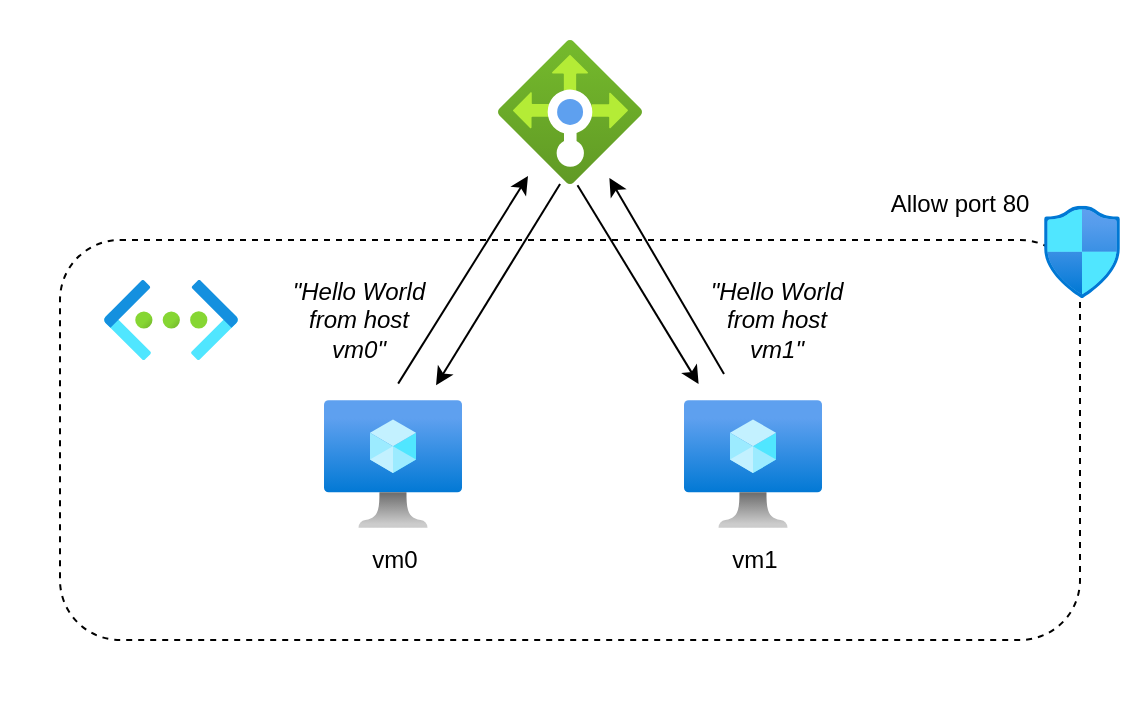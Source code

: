 <mxfile version="14.6.13" type="device"><diagram id="LQniBdUjhZRI9Dgf2bTS" name="Page-1"><mxGraphModel dx="708" dy="522" grid="1" gridSize="10" guides="1" tooltips="1" connect="1" arrows="1" fold="1" page="1" pageScale="1" pageWidth="827" pageHeight="1169" math="0" shadow="0"><root><mxCell id="0"/><mxCell id="TdeZAZ2MEvEJhcBAHtZh-25" value="Background" parent="0"/><mxCell id="TdeZAZ2MEvEJhcBAHtZh-26" value="" style="rounded=1;whiteSpace=wrap;html=1;fillColor=none;dashed=1;" vertex="1" parent="TdeZAZ2MEvEJhcBAHtZh-25"><mxGeometry x="140" y="120" width="510" height="200" as="geometry"/></mxCell><mxCell id="1" value="Foreground" parent="0"/><mxCell id="TdeZAZ2MEvEJhcBAHtZh-1" value="" style="aspect=fixed;html=1;points=[];align=center;image;fontSize=12;image=img/lib/azure2/networking/Load_Balancers.svg;" vertex="1" parent="1"><mxGeometry x="359" y="20" width="72" height="72" as="geometry"/></mxCell><mxCell id="TdeZAZ2MEvEJhcBAHtZh-2" value="" style="aspect=fixed;html=1;points=[];align=center;image;fontSize=12;image=img/lib/azure2/networking/Virtual_Networks.svg;" vertex="1" parent="1"><mxGeometry x="162" y="140" width="67" height="40" as="geometry"/></mxCell><mxCell id="TdeZAZ2MEvEJhcBAHtZh-7" value="" style="group" vertex="1" connectable="0" parent="1"><mxGeometry x="452" y="200" width="69" height="90" as="geometry"/></mxCell><mxCell id="TdeZAZ2MEvEJhcBAHtZh-5" value="" style="aspect=fixed;html=1;points=[];align=center;image;fontSize=12;image=img/lib/azure2/compute/Virtual_Machine.svg;dashed=1;fillColor=none;" vertex="1" parent="TdeZAZ2MEvEJhcBAHtZh-7"><mxGeometry width="69" height="64" as="geometry"/></mxCell><mxCell id="TdeZAZ2MEvEJhcBAHtZh-6" value="vm1" style="text;html=1;align=center;verticalAlign=middle;resizable=0;points=[];autosize=1;strokeColor=none;" vertex="1" parent="TdeZAZ2MEvEJhcBAHtZh-7"><mxGeometry x="14.5" y="70" width="40" height="20" as="geometry"/></mxCell><mxCell id="TdeZAZ2MEvEJhcBAHtZh-8" value="" style="group" vertex="1" connectable="0" parent="1"><mxGeometry x="272" y="200" width="69" height="90" as="geometry"/></mxCell><mxCell id="TdeZAZ2MEvEJhcBAHtZh-9" value="" style="aspect=fixed;html=1;points=[];align=center;image;fontSize=12;image=img/lib/azure2/compute/Virtual_Machine.svg;dashed=1;fillColor=none;" vertex="1" parent="TdeZAZ2MEvEJhcBAHtZh-8"><mxGeometry width="69" height="64" as="geometry"/></mxCell><mxCell id="TdeZAZ2MEvEJhcBAHtZh-10" value="vm0" style="text;html=1;align=center;verticalAlign=middle;resizable=0;points=[];autosize=1;strokeColor=none;" vertex="1" parent="TdeZAZ2MEvEJhcBAHtZh-8"><mxGeometry x="14.5" y="70" width="40" height="20" as="geometry"/></mxCell><mxCell id="TdeZAZ2MEvEJhcBAHtZh-16" value="" style="endArrow=classic;html=1;exitX=0.431;exitY=1;exitDx=0;exitDy=0;exitPerimeter=0;entryX=0.812;entryY=-0.115;entryDx=0;entryDy=0;entryPerimeter=0;" edge="1" parent="1" source="TdeZAZ2MEvEJhcBAHtZh-1" target="TdeZAZ2MEvEJhcBAHtZh-9"><mxGeometry width="50" height="50" relative="1" as="geometry"><mxPoint x="172" y="-20" as="sourcePoint"/><mxPoint x="122" y="80" as="targetPoint"/></mxGeometry></mxCell><mxCell id="TdeZAZ2MEvEJhcBAHtZh-17" value="" style="endArrow=classic;html=1;exitX=0.552;exitY=1.008;exitDx=0;exitDy=0;exitPerimeter=0;entryX=0.106;entryY=-0.125;entryDx=0;entryDy=0;entryPerimeter=0;" edge="1" parent="1" source="TdeZAZ2MEvEJhcBAHtZh-1" target="TdeZAZ2MEvEJhcBAHtZh-5"><mxGeometry width="50" height="50" relative="1" as="geometry"><mxPoint x="400.032" y="102" as="sourcePoint"/><mxPoint x="338.028" y="202.64" as="targetPoint"/></mxGeometry></mxCell><mxCell id="TdeZAZ2MEvEJhcBAHtZh-18" value="" style="endArrow=classic;html=1;exitX=0.349;exitY=-0.128;exitDx=0;exitDy=0;exitPerimeter=0;" edge="1" parent="1"><mxGeometry width="50" height="50" relative="1" as="geometry"><mxPoint x="309.081" y="191.808" as="sourcePoint"/><mxPoint x="374" y="88" as="targetPoint"/></mxGeometry></mxCell><mxCell id="TdeZAZ2MEvEJhcBAHtZh-20" value="&lt;i&gt;&quot;Hello World from host vm1&quot;&lt;/i&gt;" style="text;html=1;strokeColor=none;fillColor=none;align=center;verticalAlign=middle;whiteSpace=wrap;rounded=0;dashed=1;" vertex="1" parent="1"><mxGeometry x="462" y="150" width="73" height="20" as="geometry"/></mxCell><mxCell id="TdeZAZ2MEvEJhcBAHtZh-24" value="" style="endArrow=classic;html=1;" edge="1" parent="1"><mxGeometry width="50" height="50" relative="1" as="geometry"><mxPoint x="472" y="187" as="sourcePoint"/><mxPoint x="414.687" y="89" as="targetPoint"/></mxGeometry></mxCell><mxCell id="TdeZAZ2MEvEJhcBAHtZh-28" value="&lt;i&gt;&quot;Hello World from host vm0&quot;&lt;/i&gt;" style="text;html=1;strokeColor=none;fillColor=none;align=center;verticalAlign=middle;whiteSpace=wrap;rounded=0;dashed=1;" vertex="1" parent="1"><mxGeometry x="253" y="150" width="73" height="20" as="geometry"/></mxCell><mxCell id="TdeZAZ2MEvEJhcBAHtZh-29" value="" style="rounded=0;whiteSpace=wrap;html=1;dashed=1;fillColor=none;strokeColor=none;" vertex="1" parent="1"><mxGeometry x="110" width="570" height="350" as="geometry"/></mxCell><mxCell id="TdeZAZ2MEvEJhcBAHtZh-31" value="" style="aspect=fixed;html=1;points=[];align=center;image;fontSize=12;image=img/lib/azure2/networking/Network_Security_Groups.svg;dashed=1;fillColor=none;" vertex="1" parent="1"><mxGeometry x="632" y="102.86" width="38" height="46.14" as="geometry"/></mxCell><mxCell id="TdeZAZ2MEvEJhcBAHtZh-33" value="Allow port 80" style="text;html=1;strokeColor=none;fillColor=none;align=center;verticalAlign=middle;whiteSpace=wrap;rounded=0;dashed=1;" vertex="1" parent="1"><mxGeometry x="550" y="92" width="80" height="20" as="geometry"/></mxCell></root></mxGraphModel></diagram></mxfile>